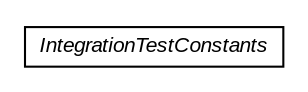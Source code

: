 #!/usr/local/bin/dot
#
# Class diagram 
# Generated by UMLGraph version R5_6-24-gf6e263 (http://www.umlgraph.org/)
#

digraph G {
	edge [fontname="arial",fontsize=10,labelfontname="arial",labelfontsize=10];
	node [fontname="arial",fontsize=10,shape=plaintext];
	nodesep=0.25;
	ranksep=0.5;
	// nl.mineleni.cbsviewer.IntegrationTestConstants
	c0 [label=<<table title="nl.mineleni.cbsviewer.IntegrationTestConstants" border="0" cellborder="1" cellspacing="0" cellpadding="2" port="p" href="./IntegrationTestConstants.html">
		<tr><td><table border="0" cellspacing="0" cellpadding="1">
<tr><td align="center" balign="center"><font face="arial italic"> IntegrationTestConstants </font></td></tr>
		</table></td></tr>
		</table>>, URL="./IntegrationTestConstants.html", fontname="arial", fontcolor="black", fontsize=10.0];
}

